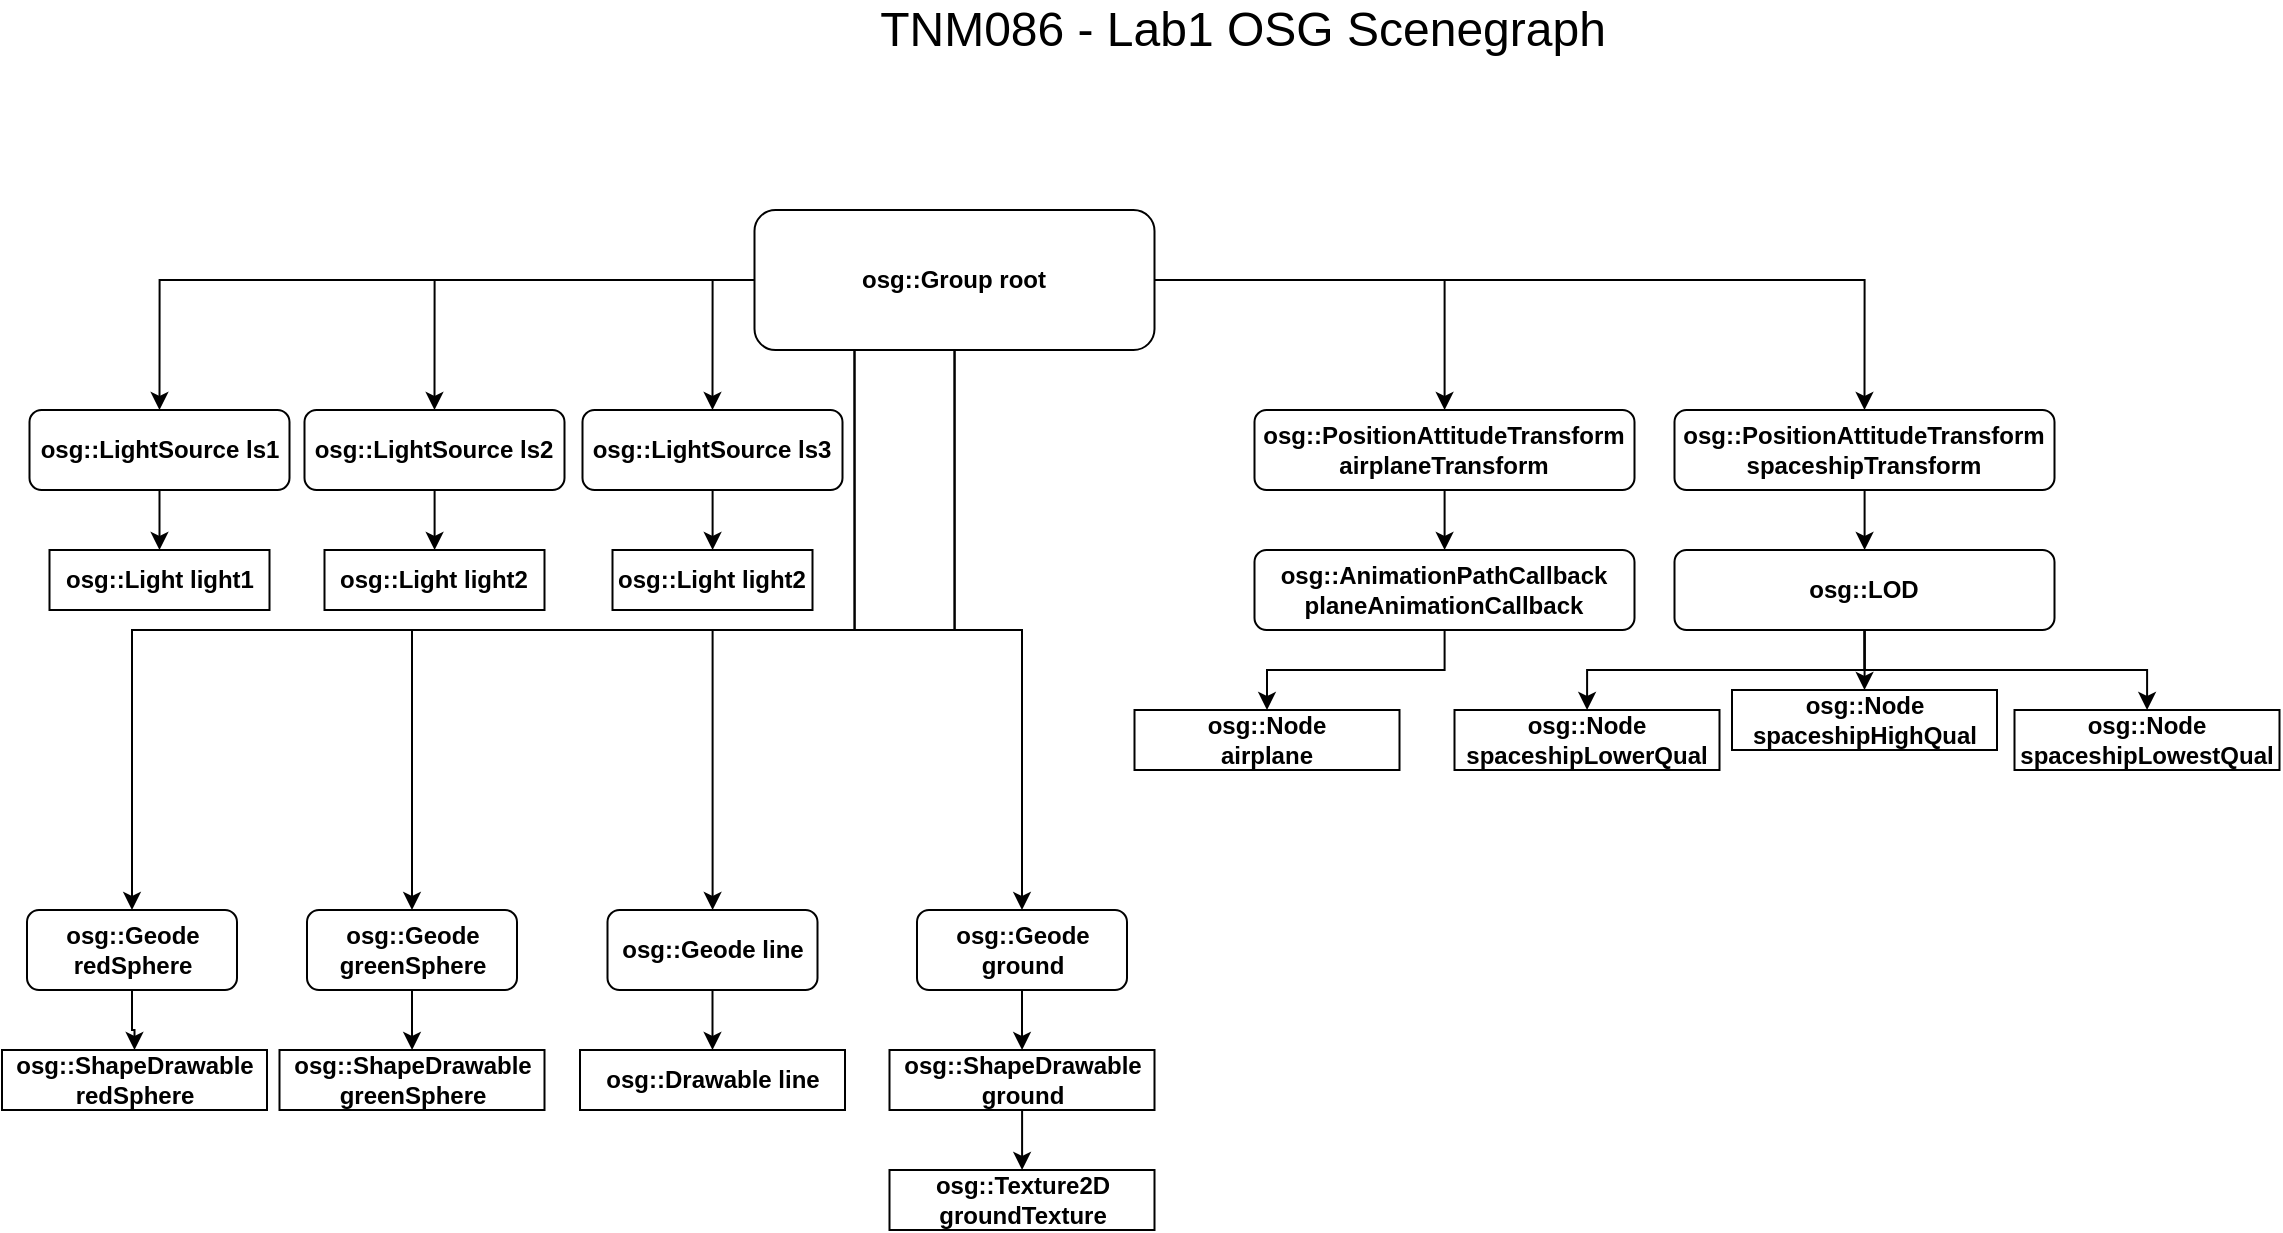 <mxfile version="13.10.4" type="device"><diagram id="bW71iMwejK5xTJibBUPC" name="Page-1"><mxGraphModel dx="1291" dy="1081" grid="1" gridSize="10" guides="1" tooltips="1" connect="1" arrows="1" fold="1" page="1" pageScale="1" pageWidth="1169" pageHeight="827" math="0" shadow="0"><root><mxCell id="0"/><mxCell id="1" parent="0"/><mxCell id="NeGspmCXhLA5noi0H_Nd-138" style="edgeStyle=orthogonalEdgeStyle;rounded=0;orthogonalLoop=1;jettySize=auto;html=1;entryX=0.5;entryY=0;entryDx=0;entryDy=0;" edge="1" parent="1" source="NeGspmCXhLA5noi0H_Nd-1" target="NeGspmCXhLA5noi0H_Nd-3"><mxGeometry relative="1" as="geometry"/></mxCell><mxCell id="NeGspmCXhLA5noi0H_Nd-141" style="edgeStyle=orthogonalEdgeStyle;rounded=0;orthogonalLoop=1;jettySize=auto;html=1;exitX=0;exitY=0.5;exitDx=0;exitDy=0;entryX=0.5;entryY=0;entryDx=0;entryDy=0;" edge="1" parent="1" source="NeGspmCXhLA5noi0H_Nd-1" target="NeGspmCXhLA5noi0H_Nd-4"><mxGeometry relative="1" as="geometry"/></mxCell><mxCell id="NeGspmCXhLA5noi0H_Nd-142" style="edgeStyle=orthogonalEdgeStyle;rounded=0;orthogonalLoop=1;jettySize=auto;html=1;exitX=0;exitY=0.5;exitDx=0;exitDy=0;entryX=0.5;entryY=0;entryDx=0;entryDy=0;" edge="1" parent="1" source="NeGspmCXhLA5noi0H_Nd-1" target="NeGspmCXhLA5noi0H_Nd-5"><mxGeometry relative="1" as="geometry"/></mxCell><mxCell id="NeGspmCXhLA5noi0H_Nd-149" style="edgeStyle=orthogonalEdgeStyle;rounded=0;orthogonalLoop=1;jettySize=auto;html=1;exitX=0.25;exitY=1;exitDx=0;exitDy=0;" edge="1" parent="1" source="NeGspmCXhLA5noi0H_Nd-1" target="NeGspmCXhLA5noi0H_Nd-128"><mxGeometry relative="1" as="geometry"/></mxCell><mxCell id="NeGspmCXhLA5noi0H_Nd-150" style="edgeStyle=orthogonalEdgeStyle;rounded=0;orthogonalLoop=1;jettySize=auto;html=1;exitX=0.25;exitY=1;exitDx=0;exitDy=0;entryX=0.5;entryY=0;entryDx=0;entryDy=0;" edge="1" parent="1" source="NeGspmCXhLA5noi0H_Nd-1" target="NeGspmCXhLA5noi0H_Nd-129"><mxGeometry relative="1" as="geometry"/></mxCell><mxCell id="NeGspmCXhLA5noi0H_Nd-155" style="edgeStyle=orthogonalEdgeStyle;rounded=0;orthogonalLoop=1;jettySize=auto;html=1;" edge="1" parent="1" source="NeGspmCXhLA5noi0H_Nd-1" target="NeGspmCXhLA5noi0H_Nd-130"><mxGeometry relative="1" as="geometry"/></mxCell><mxCell id="NeGspmCXhLA5noi0H_Nd-156" style="edgeStyle=orthogonalEdgeStyle;rounded=0;orthogonalLoop=1;jettySize=auto;html=1;exitX=0.5;exitY=1;exitDx=0;exitDy=0;entryX=0.5;entryY=0;entryDx=0;entryDy=0;" edge="1" parent="1" source="NeGspmCXhLA5noi0H_Nd-1" target="NeGspmCXhLA5noi0H_Nd-131"><mxGeometry relative="1" as="geometry"/></mxCell><mxCell id="NeGspmCXhLA5noi0H_Nd-165" style="edgeStyle=orthogonalEdgeStyle;rounded=0;orthogonalLoop=1;jettySize=auto;html=1;" edge="1" parent="1" source="NeGspmCXhLA5noi0H_Nd-1" target="NeGspmCXhLA5noi0H_Nd-160"><mxGeometry relative="1" as="geometry"/></mxCell><mxCell id="NeGspmCXhLA5noi0H_Nd-166" style="edgeStyle=orthogonalEdgeStyle;rounded=0;orthogonalLoop=1;jettySize=auto;html=1;exitX=1;exitY=0.5;exitDx=0;exitDy=0;entryX=0.5;entryY=0;entryDx=0;entryDy=0;" edge="1" parent="1" source="NeGspmCXhLA5noi0H_Nd-1" target="NeGspmCXhLA5noi0H_Nd-159"><mxGeometry relative="1" as="geometry"/></mxCell><mxCell id="NeGspmCXhLA5noi0H_Nd-1" value="&lt;b&gt;osg::Group root&lt;/b&gt;" style="rounded=1;whiteSpace=wrap;html=1;" vertex="1" parent="1"><mxGeometry x="386.25" y="140" width="200" height="70" as="geometry"/></mxCell><mxCell id="NeGspmCXhLA5noi0H_Nd-10" style="edgeStyle=orthogonalEdgeStyle;rounded=0;orthogonalLoop=1;jettySize=auto;html=1;exitX=0.5;exitY=1;exitDx=0;exitDy=0;entryX=0.5;entryY=0;entryDx=0;entryDy=0;" edge="1" parent="1" source="NeGspmCXhLA5noi0H_Nd-3" target="NeGspmCXhLA5noi0H_Nd-7"><mxGeometry relative="1" as="geometry"/></mxCell><mxCell id="NeGspmCXhLA5noi0H_Nd-3" value="&lt;b&gt;osg::LightSource ls1&lt;br&gt;&lt;/b&gt;" style="rounded=1;whiteSpace=wrap;html=1;" vertex="1" parent="1"><mxGeometry x="23.75" y="240" width="130" height="40" as="geometry"/></mxCell><mxCell id="NeGspmCXhLA5noi0H_Nd-13" value="" style="edgeStyle=orthogonalEdgeStyle;rounded=0;orthogonalLoop=1;jettySize=auto;html=1;" edge="1" parent="1" source="NeGspmCXhLA5noi0H_Nd-4" target="NeGspmCXhLA5noi0H_Nd-8"><mxGeometry relative="1" as="geometry"/></mxCell><mxCell id="NeGspmCXhLA5noi0H_Nd-4" value="&lt;b&gt;osg::LightSource ls2&lt;br&gt;&lt;/b&gt;" style="rounded=1;whiteSpace=wrap;html=1;" vertex="1" parent="1"><mxGeometry x="161.25" y="240" width="130" height="40" as="geometry"/></mxCell><mxCell id="NeGspmCXhLA5noi0H_Nd-14" value="" style="edgeStyle=orthogonalEdgeStyle;rounded=0;orthogonalLoop=1;jettySize=auto;html=1;" edge="1" parent="1" source="NeGspmCXhLA5noi0H_Nd-5" target="NeGspmCXhLA5noi0H_Nd-9"><mxGeometry relative="1" as="geometry"/></mxCell><mxCell id="NeGspmCXhLA5noi0H_Nd-5" value="&lt;b&gt;osg::LightSource ls3&lt;br&gt;&lt;/b&gt;" style="rounded=1;whiteSpace=wrap;html=1;" vertex="1" parent="1"><mxGeometry x="300.25" y="240" width="130" height="40" as="geometry"/></mxCell><mxCell id="NeGspmCXhLA5noi0H_Nd-7" value="&lt;b&gt;osg::Light light1&lt;/b&gt;" style="rounded=0;whiteSpace=wrap;html=1;" vertex="1" parent="1"><mxGeometry x="33.75" y="310" width="110" height="30" as="geometry"/></mxCell><mxCell id="NeGspmCXhLA5noi0H_Nd-8" value="&lt;b&gt;osg::Light light2&lt;/b&gt;" style="rounded=0;whiteSpace=wrap;html=1;" vertex="1" parent="1"><mxGeometry x="171.25" y="310" width="110" height="30" as="geometry"/></mxCell><mxCell id="NeGspmCXhLA5noi0H_Nd-9" value="&lt;b&gt;osg::Light light2&lt;/b&gt;" style="rounded=0;whiteSpace=wrap;html=1;" vertex="1" parent="1"><mxGeometry x="315.25" y="310" width="100" height="30" as="geometry"/></mxCell><mxCell id="NeGspmCXhLA5noi0H_Nd-151" value="" style="edgeStyle=orthogonalEdgeStyle;rounded=0;orthogonalLoop=1;jettySize=auto;html=1;" edge="1" parent="1" source="NeGspmCXhLA5noi0H_Nd-128" target="NeGspmCXhLA5noi0H_Nd-143"><mxGeometry relative="1" as="geometry"/></mxCell><mxCell id="NeGspmCXhLA5noi0H_Nd-128" value="&lt;b&gt;osg::Geode redSphere&lt;br&gt;&lt;/b&gt;" style="rounded=1;whiteSpace=wrap;html=1;" vertex="1" parent="1"><mxGeometry x="22.5" y="490" width="105" height="40" as="geometry"/></mxCell><mxCell id="NeGspmCXhLA5noi0H_Nd-152" value="" style="edgeStyle=orthogonalEdgeStyle;rounded=0;orthogonalLoop=1;jettySize=auto;html=1;" edge="1" parent="1" source="NeGspmCXhLA5noi0H_Nd-129" target="NeGspmCXhLA5noi0H_Nd-144"><mxGeometry relative="1" as="geometry"/></mxCell><mxCell id="NeGspmCXhLA5noi0H_Nd-129" value="&lt;b&gt;osg::Geode greenSphere&lt;br&gt;&lt;/b&gt;" style="rounded=1;whiteSpace=wrap;html=1;" vertex="1" parent="1"><mxGeometry x="162.5" y="490" width="105" height="40" as="geometry"/></mxCell><mxCell id="NeGspmCXhLA5noi0H_Nd-154" style="edgeStyle=orthogonalEdgeStyle;rounded=0;orthogonalLoop=1;jettySize=auto;html=1;exitX=0.5;exitY=1;exitDx=0;exitDy=0;entryX=0.5;entryY=0;entryDx=0;entryDy=0;" edge="1" parent="1" source="NeGspmCXhLA5noi0H_Nd-130" target="NeGspmCXhLA5noi0H_Nd-145"><mxGeometry relative="1" as="geometry"/></mxCell><mxCell id="NeGspmCXhLA5noi0H_Nd-130" value="&lt;b&gt;osg::Geode line&lt;br&gt;&lt;/b&gt;" style="rounded=1;whiteSpace=wrap;html=1;" vertex="1" parent="1"><mxGeometry x="312.75" y="490" width="105" height="40" as="geometry"/></mxCell><mxCell id="NeGspmCXhLA5noi0H_Nd-157" value="" style="edgeStyle=orthogonalEdgeStyle;rounded=0;orthogonalLoop=1;jettySize=auto;html=1;" edge="1" parent="1" source="NeGspmCXhLA5noi0H_Nd-131" target="NeGspmCXhLA5noi0H_Nd-146"><mxGeometry relative="1" as="geometry"/></mxCell><mxCell id="NeGspmCXhLA5noi0H_Nd-131" value="&lt;b&gt;osg::Geode ground&lt;br&gt;&lt;/b&gt;" style="rounded=1;whiteSpace=wrap;html=1;" vertex="1" parent="1"><mxGeometry x="467.5" y="490" width="105" height="40" as="geometry"/></mxCell><mxCell id="NeGspmCXhLA5noi0H_Nd-143" value="&lt;b&gt;osg::ShapeDrawable redSphere&lt;/b&gt;" style="rounded=0;whiteSpace=wrap;html=1;" vertex="1" parent="1"><mxGeometry x="10" y="560" width="132.5" height="30" as="geometry"/></mxCell><mxCell id="NeGspmCXhLA5noi0H_Nd-144" value="&lt;b&gt;osg::ShapeDrawable greenSphere&lt;/b&gt;" style="rounded=0;whiteSpace=wrap;html=1;" vertex="1" parent="1"><mxGeometry x="148.75" y="560" width="132.5" height="30" as="geometry"/></mxCell><mxCell id="NeGspmCXhLA5noi0H_Nd-145" value="&lt;b&gt;osg::Drawable line&lt;/b&gt;" style="rounded=0;whiteSpace=wrap;html=1;" vertex="1" parent="1"><mxGeometry x="299" y="560" width="132.5" height="30" as="geometry"/></mxCell><mxCell id="NeGspmCXhLA5noi0H_Nd-162" value="" style="edgeStyle=orthogonalEdgeStyle;rounded=0;orthogonalLoop=1;jettySize=auto;html=1;" edge="1" parent="1" source="NeGspmCXhLA5noi0H_Nd-146" target="NeGspmCXhLA5noi0H_Nd-161"><mxGeometry relative="1" as="geometry"/></mxCell><mxCell id="NeGspmCXhLA5noi0H_Nd-146" value="&lt;b&gt;osg::ShapeDrawable ground&lt;/b&gt;" style="rounded=0;whiteSpace=wrap;html=1;" vertex="1" parent="1"><mxGeometry x="453.75" y="560" width="132.5" height="30" as="geometry"/></mxCell><mxCell id="NeGspmCXhLA5noi0H_Nd-177" value="" style="edgeStyle=orthogonalEdgeStyle;rounded=0;orthogonalLoop=1;jettySize=auto;html=1;" edge="1" parent="1" source="NeGspmCXhLA5noi0H_Nd-158" target="NeGspmCXhLA5noi0H_Nd-170"><mxGeometry relative="1" as="geometry"/></mxCell><mxCell id="NeGspmCXhLA5noi0H_Nd-178" style="edgeStyle=orthogonalEdgeStyle;rounded=0;orthogonalLoop=1;jettySize=auto;html=1;" edge="1" parent="1" source="NeGspmCXhLA5noi0H_Nd-158" target="NeGspmCXhLA5noi0H_Nd-172"><mxGeometry relative="1" as="geometry"/></mxCell><mxCell id="NeGspmCXhLA5noi0H_Nd-179" style="edgeStyle=orthogonalEdgeStyle;rounded=0;orthogonalLoop=1;jettySize=auto;html=1;exitX=0.5;exitY=1;exitDx=0;exitDy=0;" edge="1" parent="1" source="NeGspmCXhLA5noi0H_Nd-158" target="NeGspmCXhLA5noi0H_Nd-171"><mxGeometry relative="1" as="geometry"/></mxCell><mxCell id="NeGspmCXhLA5noi0H_Nd-158" value="&lt;b&gt;osg::LOD&lt;br&gt;&lt;/b&gt;" style="rounded=1;whiteSpace=wrap;html=1;" vertex="1" parent="1"><mxGeometry x="846.25" y="310" width="190" height="40" as="geometry"/></mxCell><mxCell id="NeGspmCXhLA5noi0H_Nd-169" value="" style="edgeStyle=orthogonalEdgeStyle;rounded=0;orthogonalLoop=1;jettySize=auto;html=1;" edge="1" parent="1" source="NeGspmCXhLA5noi0H_Nd-159" target="NeGspmCXhLA5noi0H_Nd-158"><mxGeometry relative="1" as="geometry"/></mxCell><mxCell id="NeGspmCXhLA5noi0H_Nd-159" value="&lt;b&gt;osg::PositionAttitudeTransform&lt;br&gt;spaceshipTransform&lt;br&gt;&lt;/b&gt;" style="rounded=1;whiteSpace=wrap;html=1;" vertex="1" parent="1"><mxGeometry x="846.25" y="240" width="190" height="40" as="geometry"/></mxCell><mxCell id="NeGspmCXhLA5noi0H_Nd-183" value="" style="edgeStyle=orthogonalEdgeStyle;rounded=0;orthogonalLoop=1;jettySize=auto;html=1;" edge="1" parent="1" source="NeGspmCXhLA5noi0H_Nd-160" target="NeGspmCXhLA5noi0H_Nd-182"><mxGeometry relative="1" as="geometry"/></mxCell><mxCell id="NeGspmCXhLA5noi0H_Nd-160" value="&lt;b&gt;osg::PositionAttitudeTransform&lt;br&gt;airplaneTransform&lt;br&gt;&lt;/b&gt;" style="rounded=1;whiteSpace=wrap;html=1;" vertex="1" parent="1"><mxGeometry x="636.25" y="240" width="190" height="40" as="geometry"/></mxCell><mxCell id="NeGspmCXhLA5noi0H_Nd-161" value="&lt;b&gt;osg::Texture2D&lt;br&gt;groundTexture&lt;br&gt;&lt;/b&gt;" style="rounded=0;whiteSpace=wrap;html=1;" vertex="1" parent="1"><mxGeometry x="453.75" y="620" width="132.5" height="30" as="geometry"/></mxCell><mxCell id="NeGspmCXhLA5noi0H_Nd-170" value="&lt;b&gt;osg::Node&lt;br&gt;spaceshipHighQual&lt;br&gt;&lt;/b&gt;" style="rounded=0;whiteSpace=wrap;html=1;" vertex="1" parent="1"><mxGeometry x="875" y="380" width="132.5" height="30" as="geometry"/></mxCell><mxCell id="NeGspmCXhLA5noi0H_Nd-171" value="&lt;b&gt;osg::Node&lt;br&gt;spaceshipLowerQual&lt;br&gt;&lt;/b&gt;" style="rounded=0;whiteSpace=wrap;html=1;" vertex="1" parent="1"><mxGeometry x="736.25" y="390" width="132.5" height="30" as="geometry"/></mxCell><mxCell id="NeGspmCXhLA5noi0H_Nd-172" value="&lt;b&gt;osg::Node&lt;br&gt;spaceshipLowestQual&lt;br&gt;&lt;/b&gt;" style="rounded=0;whiteSpace=wrap;html=1;" vertex="1" parent="1"><mxGeometry x="1016.25" y="390" width="132.5" height="30" as="geometry"/></mxCell><mxCell id="NeGspmCXhLA5noi0H_Nd-180" value="&lt;b&gt;osg::Node&lt;br&gt;airplane&lt;br&gt;&lt;/b&gt;" style="rounded=0;whiteSpace=wrap;html=1;" vertex="1" parent="1"><mxGeometry x="576.25" y="390" width="132.5" height="30" as="geometry"/></mxCell><mxCell id="NeGspmCXhLA5noi0H_Nd-184" style="edgeStyle=orthogonalEdgeStyle;rounded=0;orthogonalLoop=1;jettySize=auto;html=1;entryX=0.5;entryY=0;entryDx=0;entryDy=0;" edge="1" parent="1" source="NeGspmCXhLA5noi0H_Nd-182" target="NeGspmCXhLA5noi0H_Nd-180"><mxGeometry relative="1" as="geometry"/></mxCell><mxCell id="NeGspmCXhLA5noi0H_Nd-182" value="&lt;b&gt;osg::AnimationPathCallback&lt;br&gt;planeAnimationCallback&lt;br&gt;&lt;/b&gt;" style="rounded=1;whiteSpace=wrap;html=1;" vertex="1" parent="1"><mxGeometry x="636.25" y="310" width="190" height="40" as="geometry"/></mxCell><mxCell id="NeGspmCXhLA5noi0H_Nd-185" value="&lt;font style=&quot;font-size: 24px&quot;&gt;TNM086 - Lab1 OSG Scenegraph&lt;/font&gt;" style="text;html=1;resizable=0;autosize=1;align=center;verticalAlign=middle;points=[];fillColor=none;strokeColor=none;rounded=0;" vertex="1" parent="1"><mxGeometry x="440" y="40" width="380" height="20" as="geometry"/></mxCell></root></mxGraphModel></diagram></mxfile>